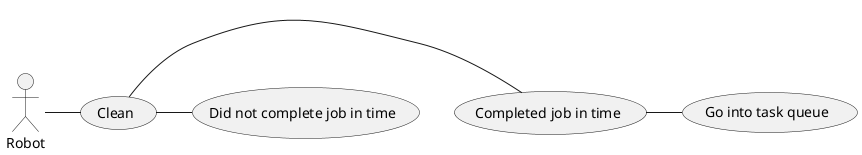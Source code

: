 @startuml UseCase8

actor Robot

usecase Clean
usecase "Completed job in time" as cj
usecase "Go into task queue" as tq
usecase "Did not complete job in time" as ncj

Robot - Clean
Clean - cj
cj - tq

Clean - ncj


@enduml

'As a robot, I want to be able to carry out my own specific function within a specific assigned time.